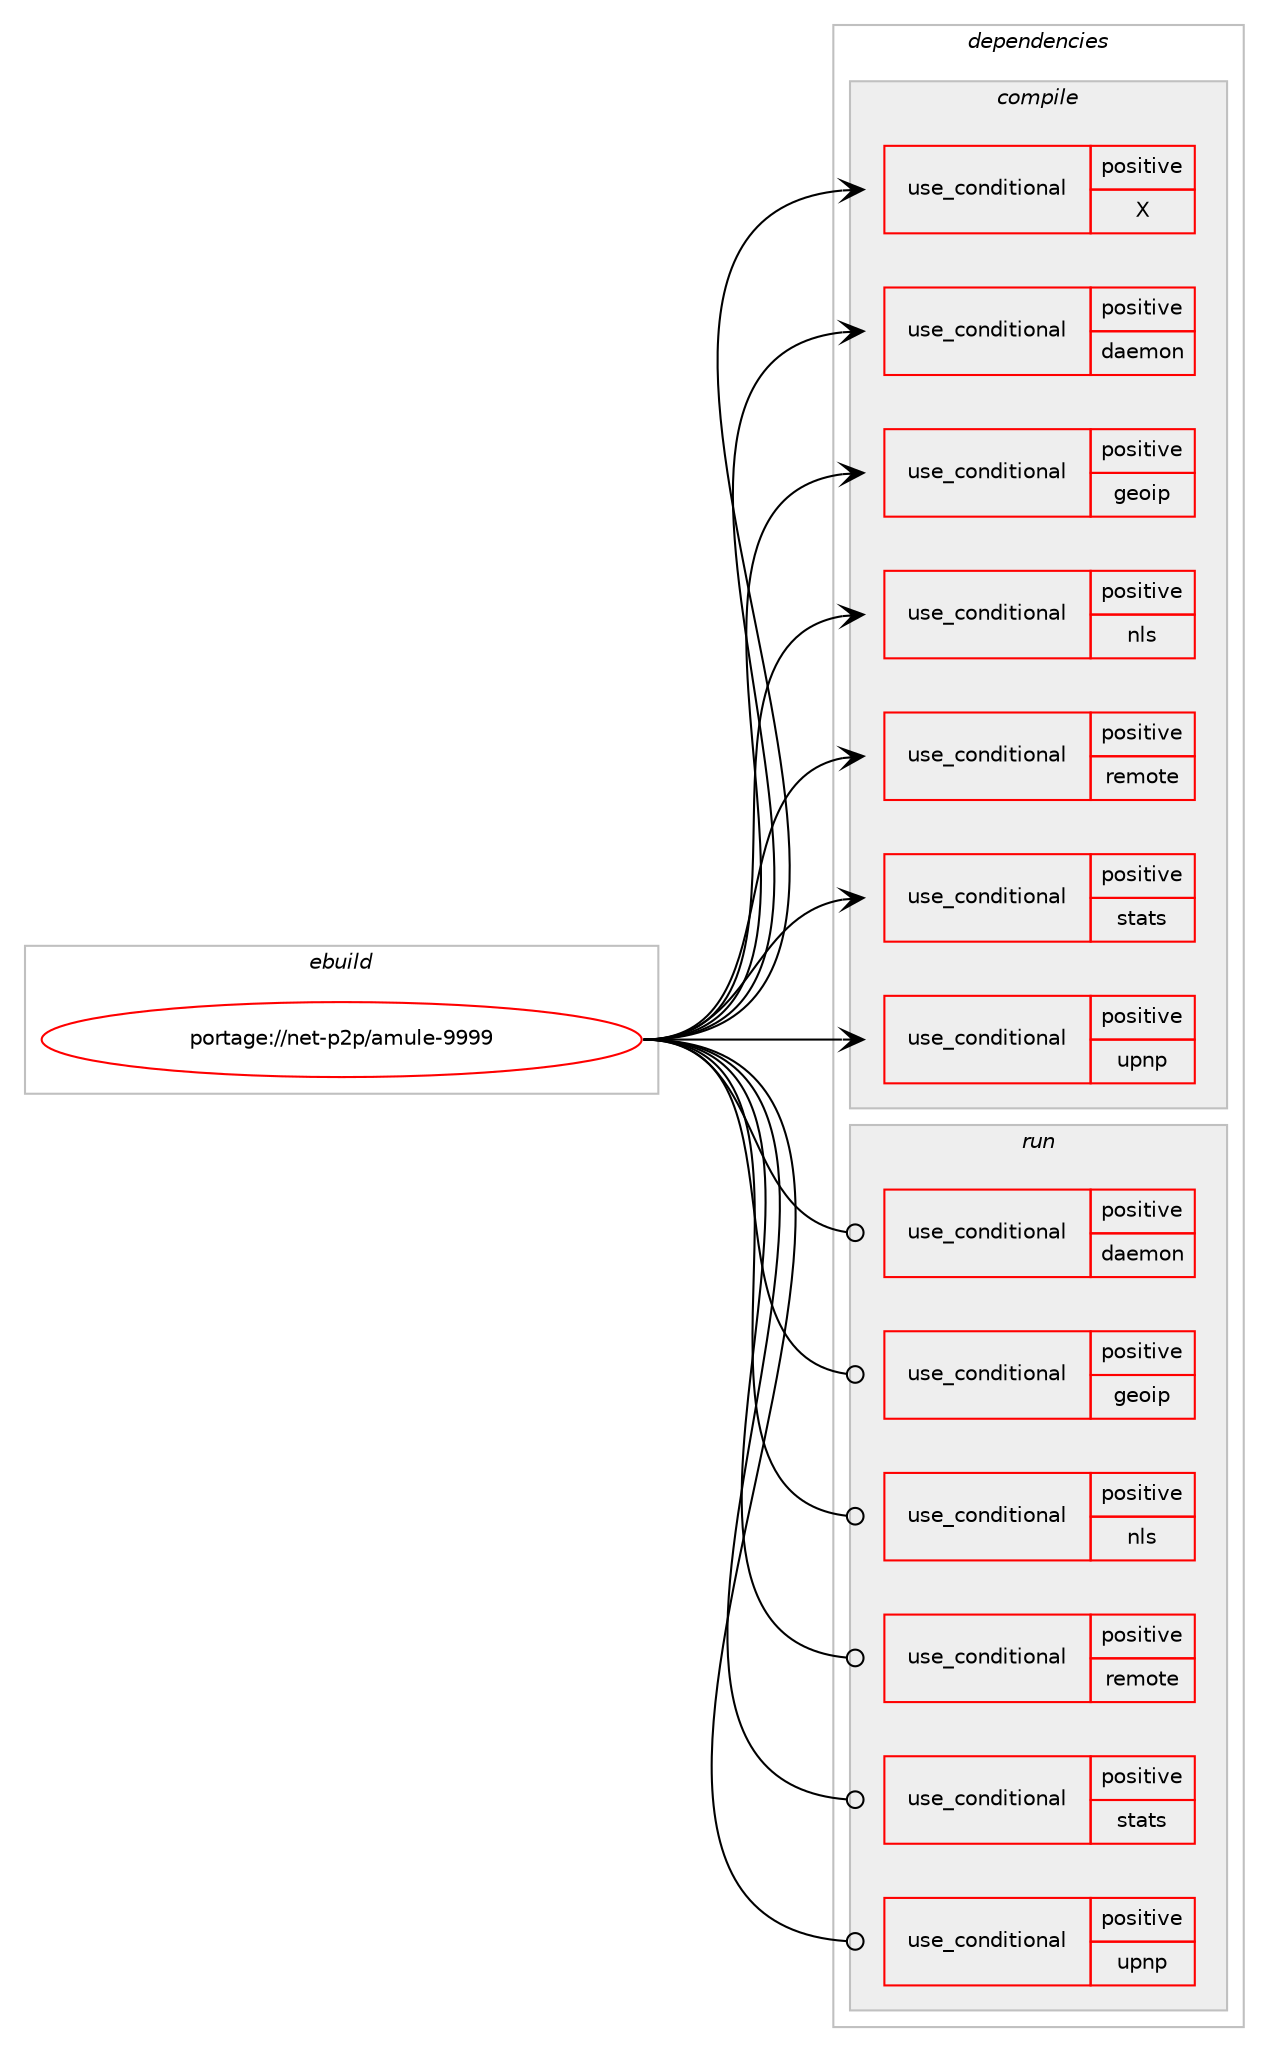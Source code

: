 digraph prolog {

# *************
# Graph options
# *************

newrank=true;
concentrate=true;
compound=true;
graph [rankdir=LR,fontname=Helvetica,fontsize=10,ranksep=1.5];#, ranksep=2.5, nodesep=0.2];
edge  [arrowhead=vee];
node  [fontname=Helvetica,fontsize=10];

# **********
# The ebuild
# **********

subgraph cluster_leftcol {
color=gray;
rank=same;
label=<<i>ebuild</i>>;
id [label="portage://net-p2p/amule-9999", color=red, width=4, href="../net-p2p/amule-9999.svg"];
}

# ****************
# The dependencies
# ****************

subgraph cluster_midcol {
color=gray;
label=<<i>dependencies</i>>;
subgraph cluster_compile {
fillcolor="#eeeeee";
style=filled;
label=<<i>compile</i>>;
subgraph cond1828 {
dependency2702 [label=<<TABLE BORDER="0" CELLBORDER="1" CELLSPACING="0" CELLPADDING="4"><TR><TD ROWSPAN="3" CELLPADDING="10">use_conditional</TD></TR><TR><TD>positive</TD></TR><TR><TD>X</TD></TR></TABLE>>, shape=none, color=red];
# *** BEGIN UNKNOWN DEPENDENCY TYPE (TODO) ***
# dependency2702 -> package_dependency(portage://net-p2p/amule-9999,install,no,dev-util,desktop-file-utils,none,[,,],[],[])
# *** END UNKNOWN DEPENDENCY TYPE (TODO) ***

}
id:e -> dependency2702:w [weight=20,style="solid",arrowhead="vee"];
subgraph cond1829 {
dependency2703 [label=<<TABLE BORDER="0" CELLBORDER="1" CELLSPACING="0" CELLPADDING="4"><TR><TD ROWSPAN="3" CELLPADDING="10">use_conditional</TD></TR><TR><TD>positive</TD></TR><TR><TD>daemon</TD></TR></TABLE>>, shape=none, color=red];
# *** BEGIN UNKNOWN DEPENDENCY TYPE (TODO) ***
# dependency2703 -> package_dependency(portage://net-p2p/amule-9999,install,no,acct-user,amule,none,[,,],[],[])
# *** END UNKNOWN DEPENDENCY TYPE (TODO) ***

}
id:e -> dependency2703:w [weight=20,style="solid",arrowhead="vee"];
subgraph cond1830 {
dependency2704 [label=<<TABLE BORDER="0" CELLBORDER="1" CELLSPACING="0" CELLPADDING="4"><TR><TD ROWSPAN="3" CELLPADDING="10">use_conditional</TD></TR><TR><TD>positive</TD></TR><TR><TD>geoip</TD></TR></TABLE>>, shape=none, color=red];
# *** BEGIN UNKNOWN DEPENDENCY TYPE (TODO) ***
# dependency2704 -> package_dependency(portage://net-p2p/amule-9999,install,no,dev-libs,geoip,none,[,,],[],[])
# *** END UNKNOWN DEPENDENCY TYPE (TODO) ***

}
id:e -> dependency2704:w [weight=20,style="solid",arrowhead="vee"];
subgraph cond1831 {
dependency2705 [label=<<TABLE BORDER="0" CELLBORDER="1" CELLSPACING="0" CELLPADDING="4"><TR><TD ROWSPAN="3" CELLPADDING="10">use_conditional</TD></TR><TR><TD>positive</TD></TR><TR><TD>nls</TD></TR></TABLE>>, shape=none, color=red];
# *** BEGIN UNKNOWN DEPENDENCY TYPE (TODO) ***
# dependency2705 -> package_dependency(portage://net-p2p/amule-9999,install,no,virtual,libintl,none,[,,],[],[])
# *** END UNKNOWN DEPENDENCY TYPE (TODO) ***

}
id:e -> dependency2705:w [weight=20,style="solid",arrowhead="vee"];
subgraph cond1832 {
dependency2706 [label=<<TABLE BORDER="0" CELLBORDER="1" CELLSPACING="0" CELLPADDING="4"><TR><TD ROWSPAN="3" CELLPADDING="10">use_conditional</TD></TR><TR><TD>positive</TD></TR><TR><TD>remote</TD></TR></TABLE>>, shape=none, color=red];
# *** BEGIN UNKNOWN DEPENDENCY TYPE (TODO) ***
# dependency2706 -> package_dependency(portage://net-p2p/amule-9999,install,no,acct-user,amule,none,[,,],[],[])
# *** END UNKNOWN DEPENDENCY TYPE (TODO) ***

# *** BEGIN UNKNOWN DEPENDENCY TYPE (TODO) ***
# dependency2706 -> package_dependency(portage://net-p2p/amule-9999,install,no,media-libs,libpng,none,[,,],[slot(0),equal],[])
# *** END UNKNOWN DEPENDENCY TYPE (TODO) ***

}
id:e -> dependency2706:w [weight=20,style="solid",arrowhead="vee"];
subgraph cond1833 {
dependency2707 [label=<<TABLE BORDER="0" CELLBORDER="1" CELLSPACING="0" CELLPADDING="4"><TR><TD ROWSPAN="3" CELLPADDING="10">use_conditional</TD></TR><TR><TD>positive</TD></TR><TR><TD>stats</TD></TR></TABLE>>, shape=none, color=red];
# *** BEGIN UNKNOWN DEPENDENCY TYPE (TODO) ***
# dependency2707 -> package_dependency(portage://net-p2p/amule-9999,install,no,media-libs,gd,none,[,,],any_same_slot,[use(enable(jpeg),none),use(enable(png),none)])
# *** END UNKNOWN DEPENDENCY TYPE (TODO) ***

}
id:e -> dependency2707:w [weight=20,style="solid",arrowhead="vee"];
subgraph cond1834 {
dependency2708 [label=<<TABLE BORDER="0" CELLBORDER="1" CELLSPACING="0" CELLPADDING="4"><TR><TD ROWSPAN="3" CELLPADDING="10">use_conditional</TD></TR><TR><TD>positive</TD></TR><TR><TD>upnp</TD></TR></TABLE>>, shape=none, color=red];
# *** BEGIN UNKNOWN DEPENDENCY TYPE (TODO) ***
# dependency2708 -> package_dependency(portage://net-p2p/amule-9999,install,no,net-libs,libupnp,none,[,,],[slot(0)],[])
# *** END UNKNOWN DEPENDENCY TYPE (TODO) ***

}
id:e -> dependency2708:w [weight=20,style="solid",arrowhead="vee"];
# *** BEGIN UNKNOWN DEPENDENCY TYPE (TODO) ***
# id -> package_dependency(portage://net-p2p/amule-9999,install,no,dev-libs,boost,none,[,,],any_same_slot,[])
# *** END UNKNOWN DEPENDENCY TYPE (TODO) ***

# *** BEGIN UNKNOWN DEPENDENCY TYPE (TODO) ***
# id -> package_dependency(portage://net-p2p/amule-9999,install,no,dev-libs,crypto++,none,[,,],any_same_slot,[])
# *** END UNKNOWN DEPENDENCY TYPE (TODO) ***

# *** BEGIN UNKNOWN DEPENDENCY TYPE (TODO) ***
# id -> package_dependency(portage://net-p2p/amule-9999,install,no,sys-libs,binutils-libs,none,[,,],[slot(0),equal],[])
# *** END UNKNOWN DEPENDENCY TYPE (TODO) ***

# *** BEGIN UNKNOWN DEPENDENCY TYPE (TODO) ***
# id -> package_dependency(portage://net-p2p/amule-9999,install,no,sys-libs,readline,none,[,,],[slot(0),equal],[])
# *** END UNKNOWN DEPENDENCY TYPE (TODO) ***

# *** BEGIN UNKNOWN DEPENDENCY TYPE (TODO) ***
# id -> package_dependency(portage://net-p2p/amule-9999,install,no,sys-libs,zlib,none,[,,],[],[])
# *** END UNKNOWN DEPENDENCY TYPE (TODO) ***

# *** BEGIN UNKNOWN DEPENDENCY TYPE (TODO) ***
# id -> package_dependency(portage://net-p2p/amule-9999,install,no,x11-libs,wxGTK,none,[,,],[slot(3.2-gtk3)],[use(optenable(X),none)])
# *** END UNKNOWN DEPENDENCY TYPE (TODO) ***

}
subgraph cluster_compileandrun {
fillcolor="#eeeeee";
style=filled;
label=<<i>compile and run</i>>;
}
subgraph cluster_run {
fillcolor="#eeeeee";
style=filled;
label=<<i>run</i>>;
subgraph cond1835 {
dependency2709 [label=<<TABLE BORDER="0" CELLBORDER="1" CELLSPACING="0" CELLPADDING="4"><TR><TD ROWSPAN="3" CELLPADDING="10">use_conditional</TD></TR><TR><TD>positive</TD></TR><TR><TD>daemon</TD></TR></TABLE>>, shape=none, color=red];
# *** BEGIN UNKNOWN DEPENDENCY TYPE (TODO) ***
# dependency2709 -> package_dependency(portage://net-p2p/amule-9999,run,no,acct-user,amule,none,[,,],[],[])
# *** END UNKNOWN DEPENDENCY TYPE (TODO) ***

}
id:e -> dependency2709:w [weight=20,style="solid",arrowhead="odot"];
subgraph cond1836 {
dependency2710 [label=<<TABLE BORDER="0" CELLBORDER="1" CELLSPACING="0" CELLPADDING="4"><TR><TD ROWSPAN="3" CELLPADDING="10">use_conditional</TD></TR><TR><TD>positive</TD></TR><TR><TD>geoip</TD></TR></TABLE>>, shape=none, color=red];
# *** BEGIN UNKNOWN DEPENDENCY TYPE (TODO) ***
# dependency2710 -> package_dependency(portage://net-p2p/amule-9999,run,no,dev-libs,geoip,none,[,,],[],[])
# *** END UNKNOWN DEPENDENCY TYPE (TODO) ***

}
id:e -> dependency2710:w [weight=20,style="solid",arrowhead="odot"];
subgraph cond1837 {
dependency2711 [label=<<TABLE BORDER="0" CELLBORDER="1" CELLSPACING="0" CELLPADDING="4"><TR><TD ROWSPAN="3" CELLPADDING="10">use_conditional</TD></TR><TR><TD>positive</TD></TR><TR><TD>nls</TD></TR></TABLE>>, shape=none, color=red];
# *** BEGIN UNKNOWN DEPENDENCY TYPE (TODO) ***
# dependency2711 -> package_dependency(portage://net-p2p/amule-9999,run,no,virtual,libintl,none,[,,],[],[])
# *** END UNKNOWN DEPENDENCY TYPE (TODO) ***

}
id:e -> dependency2711:w [weight=20,style="solid",arrowhead="odot"];
subgraph cond1838 {
dependency2712 [label=<<TABLE BORDER="0" CELLBORDER="1" CELLSPACING="0" CELLPADDING="4"><TR><TD ROWSPAN="3" CELLPADDING="10">use_conditional</TD></TR><TR><TD>positive</TD></TR><TR><TD>remote</TD></TR></TABLE>>, shape=none, color=red];
# *** BEGIN UNKNOWN DEPENDENCY TYPE (TODO) ***
# dependency2712 -> package_dependency(portage://net-p2p/amule-9999,run,no,acct-user,amule,none,[,,],[],[])
# *** END UNKNOWN DEPENDENCY TYPE (TODO) ***

# *** BEGIN UNKNOWN DEPENDENCY TYPE (TODO) ***
# dependency2712 -> package_dependency(portage://net-p2p/amule-9999,run,no,media-libs,libpng,none,[,,],[slot(0),equal],[])
# *** END UNKNOWN DEPENDENCY TYPE (TODO) ***

}
id:e -> dependency2712:w [weight=20,style="solid",arrowhead="odot"];
subgraph cond1839 {
dependency2713 [label=<<TABLE BORDER="0" CELLBORDER="1" CELLSPACING="0" CELLPADDING="4"><TR><TD ROWSPAN="3" CELLPADDING="10">use_conditional</TD></TR><TR><TD>positive</TD></TR><TR><TD>stats</TD></TR></TABLE>>, shape=none, color=red];
# *** BEGIN UNKNOWN DEPENDENCY TYPE (TODO) ***
# dependency2713 -> package_dependency(portage://net-p2p/amule-9999,run,no,media-libs,gd,none,[,,],any_same_slot,[use(enable(jpeg),none),use(enable(png),none)])
# *** END UNKNOWN DEPENDENCY TYPE (TODO) ***

}
id:e -> dependency2713:w [weight=20,style="solid",arrowhead="odot"];
subgraph cond1840 {
dependency2714 [label=<<TABLE BORDER="0" CELLBORDER="1" CELLSPACING="0" CELLPADDING="4"><TR><TD ROWSPAN="3" CELLPADDING="10">use_conditional</TD></TR><TR><TD>positive</TD></TR><TR><TD>upnp</TD></TR></TABLE>>, shape=none, color=red];
# *** BEGIN UNKNOWN DEPENDENCY TYPE (TODO) ***
# dependency2714 -> package_dependency(portage://net-p2p/amule-9999,run,no,net-libs,libupnp,none,[,,],[slot(0)],[])
# *** END UNKNOWN DEPENDENCY TYPE (TODO) ***

}
id:e -> dependency2714:w [weight=20,style="solid",arrowhead="odot"];
# *** BEGIN UNKNOWN DEPENDENCY TYPE (TODO) ***
# id -> package_dependency(portage://net-p2p/amule-9999,run,no,dev-libs,boost,none,[,,],any_same_slot,[])
# *** END UNKNOWN DEPENDENCY TYPE (TODO) ***

# *** BEGIN UNKNOWN DEPENDENCY TYPE (TODO) ***
# id -> package_dependency(portage://net-p2p/amule-9999,run,no,dev-libs,crypto++,none,[,,],any_same_slot,[])
# *** END UNKNOWN DEPENDENCY TYPE (TODO) ***

# *** BEGIN UNKNOWN DEPENDENCY TYPE (TODO) ***
# id -> package_dependency(portage://net-p2p/amule-9999,run,no,sys-libs,binutils-libs,none,[,,],[slot(0),equal],[])
# *** END UNKNOWN DEPENDENCY TYPE (TODO) ***

# *** BEGIN UNKNOWN DEPENDENCY TYPE (TODO) ***
# id -> package_dependency(portage://net-p2p/amule-9999,run,no,sys-libs,readline,none,[,,],[slot(0),equal],[])
# *** END UNKNOWN DEPENDENCY TYPE (TODO) ***

# *** BEGIN UNKNOWN DEPENDENCY TYPE (TODO) ***
# id -> package_dependency(portage://net-p2p/amule-9999,run,no,sys-libs,zlib,none,[,,],[],[])
# *** END UNKNOWN DEPENDENCY TYPE (TODO) ***

# *** BEGIN UNKNOWN DEPENDENCY TYPE (TODO) ***
# id -> package_dependency(portage://net-p2p/amule-9999,run,no,x11-libs,wxGTK,none,[,,],[slot(3.2-gtk3)],[use(optenable(X),none)])
# *** END UNKNOWN DEPENDENCY TYPE (TODO) ***

}
}

# **************
# The candidates
# **************

subgraph cluster_choices {
rank=same;
color=gray;
label=<<i>candidates</i>>;

}

}
